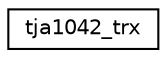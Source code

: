 digraph "Graphical Class Hierarchy"
{
 // LATEX_PDF_SIZE
  edge [fontname="Helvetica",fontsize="10",labelfontname="Helvetica",labelfontsize="10"];
  node [fontname="Helvetica",fontsize="10",shape=record];
  rankdir="LR";
  Node0 [label="tja1042_trx",height=0.2,width=0.4,color="black", fillcolor="white", style="filled",URL="$structtja1042__trx.html",tooltip="tja1042 CAN trx descriptor"];
}
